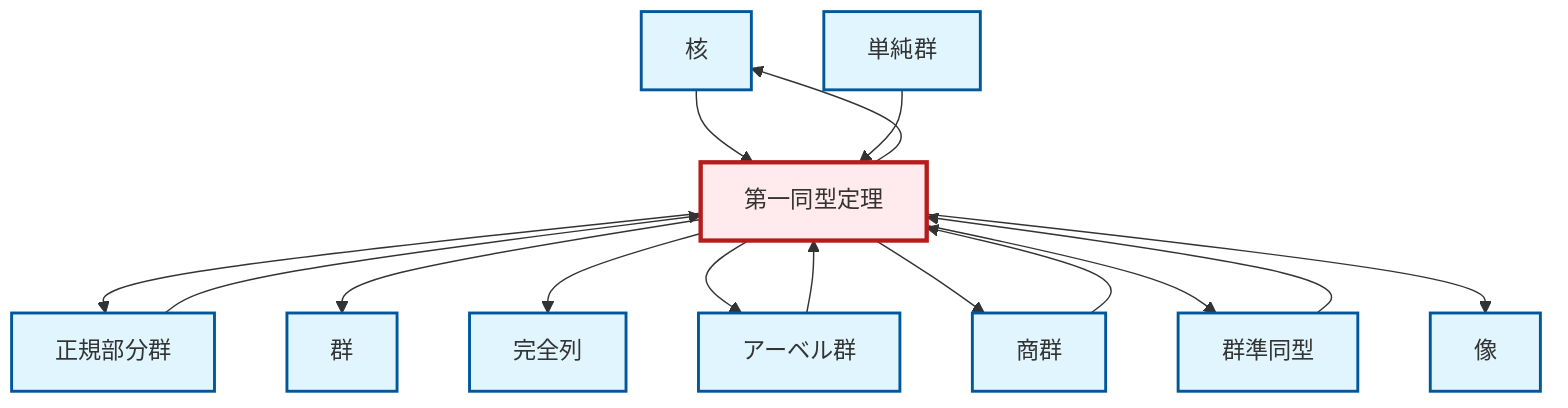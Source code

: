 graph TD
    classDef definition fill:#e1f5fe,stroke:#01579b,stroke-width:2px
    classDef theorem fill:#f3e5f5,stroke:#4a148c,stroke-width:2px
    classDef axiom fill:#fff3e0,stroke:#e65100,stroke-width:2px
    classDef example fill:#e8f5e9,stroke:#1b5e20,stroke-width:2px
    classDef current fill:#ffebee,stroke:#b71c1c,stroke-width:3px
    def-kernel["核"]:::definition
    def-quotient-group["商群"]:::definition
    def-group["群"]:::definition
    def-exact-sequence["完全列"]:::definition
    def-homomorphism["群準同型"]:::definition
    thm-first-isomorphism["第一同型定理"]:::theorem
    def-image["像"]:::definition
    def-normal-subgroup["正規部分群"]:::definition
    def-abelian-group["アーベル群"]:::definition
    def-simple-group["単純群"]:::definition
    def-abelian-group --> thm-first-isomorphism
    thm-first-isomorphism --> def-normal-subgroup
    def-kernel --> thm-first-isomorphism
    thm-first-isomorphism --> def-group
    def-homomorphism --> thm-first-isomorphism
    thm-first-isomorphism --> def-exact-sequence
    thm-first-isomorphism --> def-abelian-group
    def-quotient-group --> thm-first-isomorphism
    thm-first-isomorphism --> def-quotient-group
    thm-first-isomorphism --> def-kernel
    def-simple-group --> thm-first-isomorphism
    def-normal-subgroup --> thm-first-isomorphism
    thm-first-isomorphism --> def-homomorphism
    thm-first-isomorphism --> def-image
    class thm-first-isomorphism current